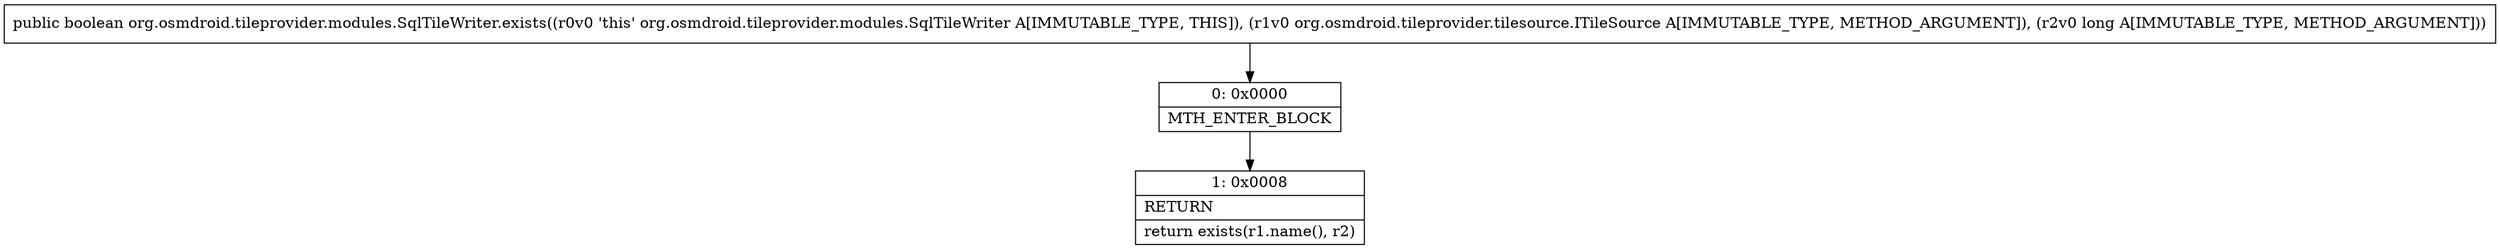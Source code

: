 digraph "CFG fororg.osmdroid.tileprovider.modules.SqlTileWriter.exists(Lorg\/osmdroid\/tileprovider\/tilesource\/ITileSource;J)Z" {
Node_0 [shape=record,label="{0\:\ 0x0000|MTH_ENTER_BLOCK\l}"];
Node_1 [shape=record,label="{1\:\ 0x0008|RETURN\l|return exists(r1.name(), r2)\l}"];
MethodNode[shape=record,label="{public boolean org.osmdroid.tileprovider.modules.SqlTileWriter.exists((r0v0 'this' org.osmdroid.tileprovider.modules.SqlTileWriter A[IMMUTABLE_TYPE, THIS]), (r1v0 org.osmdroid.tileprovider.tilesource.ITileSource A[IMMUTABLE_TYPE, METHOD_ARGUMENT]), (r2v0 long A[IMMUTABLE_TYPE, METHOD_ARGUMENT])) }"];
MethodNode -> Node_0;
Node_0 -> Node_1;
}

